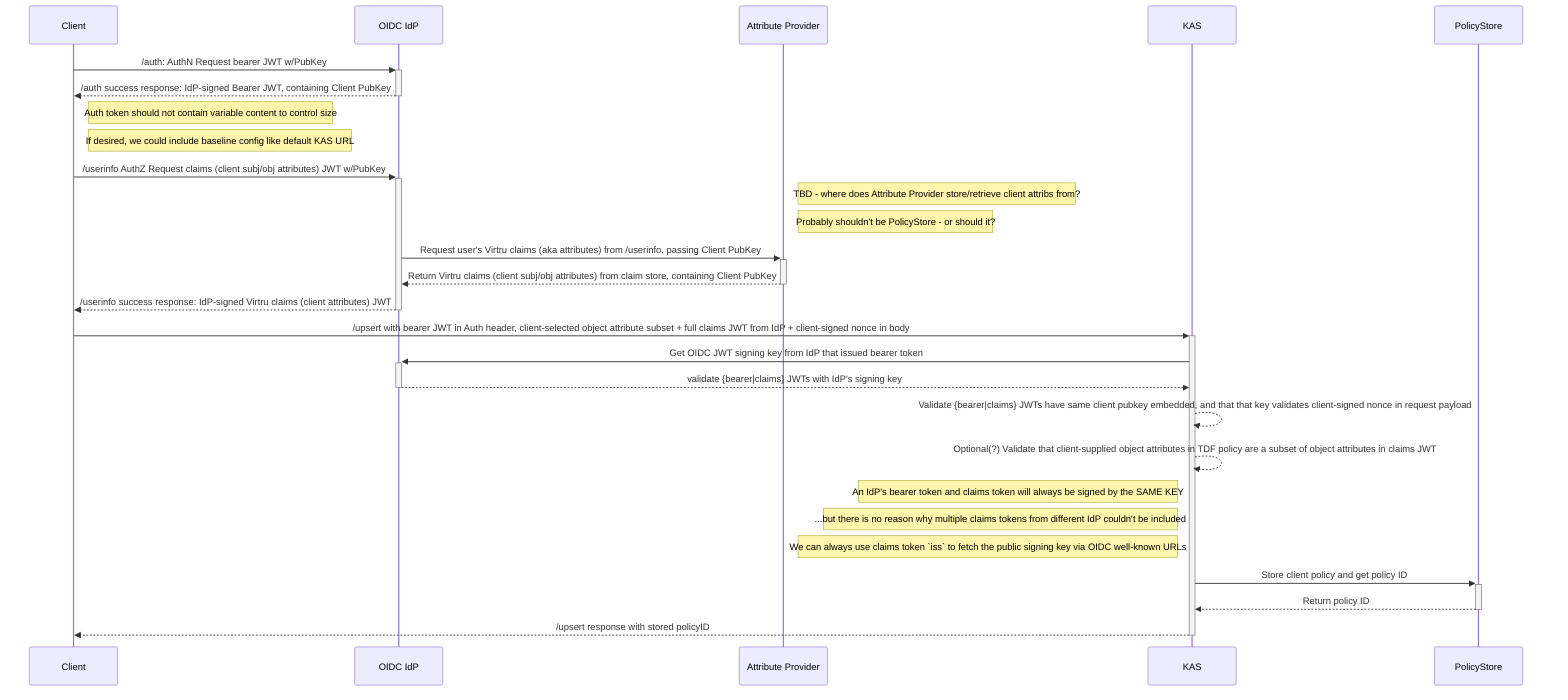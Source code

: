 sequenceDiagram

    participant Client
    participant IdP as OIDC IdP
    participant Attribute Provider
    participant KAS
    participant PolicyStore



        Client->>+IdP: /auth: AuthN Request bearer JWT w/PubKey
        IdP-->>-Client: /auth success response: IdP-signed Bearer JWT, containing Client PubKey
        Note right of Client: Auth token should not contain variable content to control size
        Note right of Client: If desired, we could include baseline config like default KAS URL


        Client->>+IdP: /userinfo AuthZ Request claims (client subj/obj attributes) JWT w/PubKey
        Note right of Attribute Provider: TBD - where does Attribute Provider store/retrieve client attribs from?
        Note right of Attribute Provider: Probably shouldn't be PolicyStore - or should it?
        IdP->>+Attribute Provider: Request user's Virtru claims (aka attributes) from /userinfo, passing Client PubKey

        Attribute Provider-->>-IdP: Return Virtru claims (client subj/obj attributes) from claim store, containing Client PubKey
        IdP-->>-Client: /userinfo success response: IdP-signed Virtru claims (client attributes) JWT

        Client->>+KAS: /upsert with bearer JWT in Auth header, client-selected object attribute subset + full claims JWT from IdP + client-signed nonce in body
        KAS->>+IdP: Get OIDC JWT signing key from IdP that issued bearer token
        IdP-->>-KAS: validate {bearer|claims} JWTs with IdP's signing key
        KAS-->>KAS: Validate {bearer|claims} JWTs have same client pubkey embedded, and that that key validates client-signed nonce in request payload
        KAS-->>KAS: Optional(?) Validate that client-supplied object attributes in TDF policy are a subset of object attributes in claims JWT
        Note left of KAS: An IdP's bearer token and claims token will always be signed by the SAME KEY
        Note left of KAS: ...but there is no reason why multiple claims tokens from different IdP couldn't be included
        Note left of KAS: We can always use claims token `iss` to fetch the public signing key via OIDC well-known URLs
        KAS->>+PolicyStore: Store client policy and get policy ID
        PolicyStore-->>-KAS: Return policy ID

        KAS-->>-Client: /upsert response with stored policyID